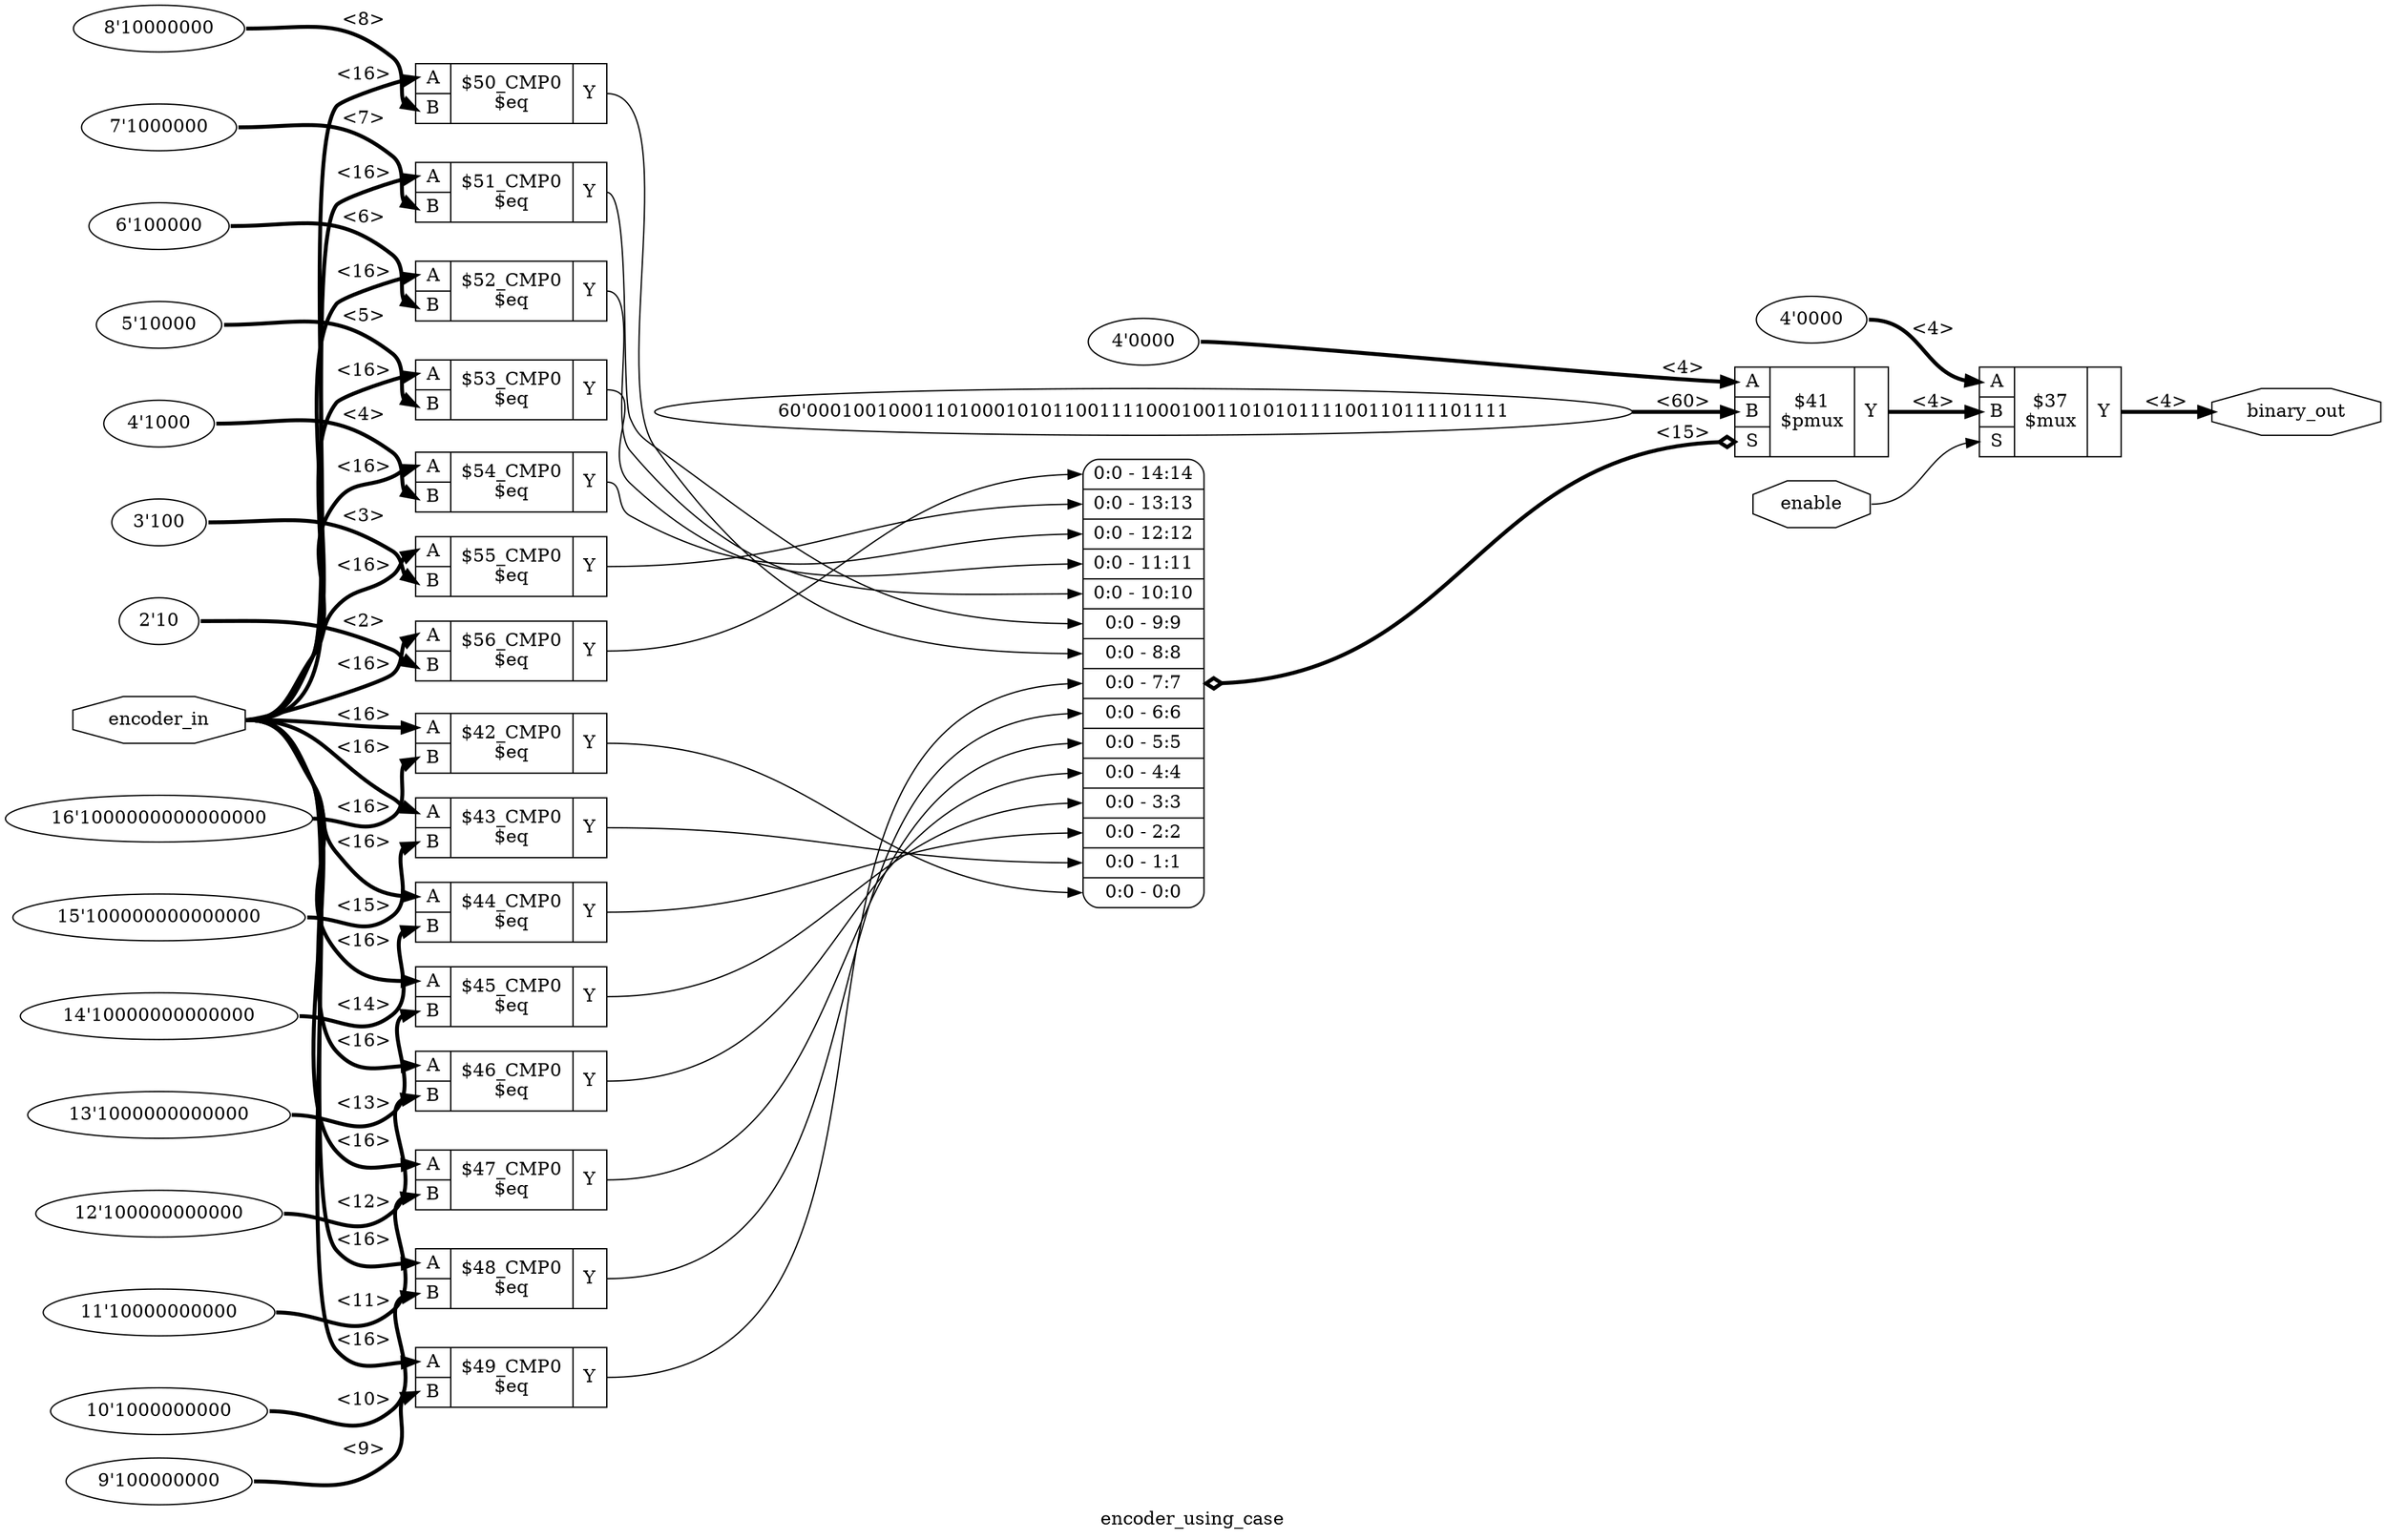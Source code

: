 digraph "encoder_using_case" {
label="encoder_using_case";
rankdir="LR";
remincross=true;
n2 [ shape=octagon, label="binary_out", color="black", fontcolor="black" ];
n3 [ shape=octagon, label="enable", color="black", fontcolor="black" ];
n4 [ shape=octagon, label="encoder_in", color="black", fontcolor="black" ];
v0 [ label="4'0000" ];
c25 [ shape=record, label="{{<p21> A|<p22> B|<p23> S}|$37\n$mux|{<p24> Y}}" ];
v1 [ label="16'1000000000000000" ];
c26 [ shape=record, label="{{<p21> A|<p22> B}|$42_CMP0\n$eq|{<p24> Y}}" ];
v2 [ label="4'0000" ];
v3 [ label="60'000100100011010001010110011110001001101010111100110111101111" ];
c27 [ shape=record, label="{{<p21> A|<p22> B|<p23> S}|$41\n$pmux|{<p24> Y}}" ];
x4 [ shape=record, style=rounded, label="<s14> 0:0 - 14:14 |<s13> 0:0 - 13:13 |<s12> 0:0 - 12:12 |<s11> 0:0 - 11:11 |<s10> 0:0 - 10:10 |<s9> 0:0 - 9:9 |<s8> 0:0 - 8:8 |<s7> 0:0 - 7:7 |<s6> 0:0 - 6:6 |<s5> 0:0 - 5:5 |<s4> 0:0 - 4:4 |<s3> 0:0 - 3:3 |<s2> 0:0 - 2:2 |<s1> 0:0 - 1:1 |<s0> 0:0 - 0:0 " ];
x4:e -> c27:p23:w [arrowhead=odiamond, arrowtail=odiamond, dir=both, color="black", style="setlinewidth(3)", label="<15>"];
v5 [ label="15'100000000000000" ];
c28 [ shape=record, label="{{<p21> A|<p22> B}|$43_CMP0\n$eq|{<p24> Y}}" ];
v6 [ label="14'10000000000000" ];
c29 [ shape=record, label="{{<p21> A|<p22> B}|$44_CMP0\n$eq|{<p24> Y}}" ];
v7 [ label="13'1000000000000" ];
c30 [ shape=record, label="{{<p21> A|<p22> B}|$45_CMP0\n$eq|{<p24> Y}}" ];
v8 [ label="12'100000000000" ];
c31 [ shape=record, label="{{<p21> A|<p22> B}|$46_CMP0\n$eq|{<p24> Y}}" ];
v9 [ label="11'10000000000" ];
c32 [ shape=record, label="{{<p21> A|<p22> B}|$47_CMP0\n$eq|{<p24> Y}}" ];
v10 [ label="10'1000000000" ];
c33 [ shape=record, label="{{<p21> A|<p22> B}|$48_CMP0\n$eq|{<p24> Y}}" ];
v11 [ label="9'100000000" ];
c34 [ shape=record, label="{{<p21> A|<p22> B}|$49_CMP0\n$eq|{<p24> Y}}" ];
v12 [ label="8'10000000" ];
c35 [ shape=record, label="{{<p21> A|<p22> B}|$50_CMP0\n$eq|{<p24> Y}}" ];
v13 [ label="7'1000000" ];
c36 [ shape=record, label="{{<p21> A|<p22> B}|$51_CMP0\n$eq|{<p24> Y}}" ];
v14 [ label="6'100000" ];
c37 [ shape=record, label="{{<p21> A|<p22> B}|$52_CMP0\n$eq|{<p24> Y}}" ];
v15 [ label="5'10000" ];
c38 [ shape=record, label="{{<p21> A|<p22> B}|$53_CMP0\n$eq|{<p24> Y}}" ];
v16 [ label="4'1000" ];
c39 [ shape=record, label="{{<p21> A|<p22> B}|$54_CMP0\n$eq|{<p24> Y}}" ];
v17 [ label="3'100" ];
c40 [ shape=record, label="{{<p21> A|<p22> B}|$55_CMP0\n$eq|{<p24> Y}}" ];
v18 [ label="2'10" ];
c41 [ shape=record, label="{{<p21> A|<p22> B}|$56_CMP0\n$eq|{<p24> Y}}" ];
c31:p24:e -> x4:s4:w [color="black", label=""];
c32:p24:e -> x4:s5:w [color="black", label=""];
c33:p24:e -> x4:s6:w [color="black", label=""];
c34:p24:e -> x4:s7:w [color="black", label=""];
c35:p24:e -> x4:s8:w [color="black", label=""];
c36:p24:e -> x4:s9:w [color="black", label=""];
c37:p24:e -> x4:s10:w [color="black", label=""];
c38:p24:e -> x4:s11:w [color="black", label=""];
c39:p24:e -> x4:s12:w [color="black", label=""];
c40:p24:e -> x4:s13:w [color="black", label=""];
c25:p24:e -> n2:w [color="black", style="setlinewidth(3)", label="<4>"];
c41:p24:e -> x4:s14:w [color="black", label=""];
n3:e -> c25:p23:w [color="black", label=""];
n4:e -> c26:p21:w [color="black", style="setlinewidth(3)", label="<16>"];
n4:e -> c28:p21:w [color="black", style="setlinewidth(3)", label="<16>"];
n4:e -> c29:p21:w [color="black", style="setlinewidth(3)", label="<16>"];
n4:e -> c30:p21:w [color="black", style="setlinewidth(3)", label="<16>"];
n4:e -> c31:p21:w [color="black", style="setlinewidth(3)", label="<16>"];
n4:e -> c32:p21:w [color="black", style="setlinewidth(3)", label="<16>"];
n4:e -> c33:p21:w [color="black", style="setlinewidth(3)", label="<16>"];
n4:e -> c34:p21:w [color="black", style="setlinewidth(3)", label="<16>"];
n4:e -> c35:p21:w [color="black", style="setlinewidth(3)", label="<16>"];
n4:e -> c36:p21:w [color="black", style="setlinewidth(3)", label="<16>"];
n4:e -> c37:p21:w [color="black", style="setlinewidth(3)", label="<16>"];
n4:e -> c38:p21:w [color="black", style="setlinewidth(3)", label="<16>"];
n4:e -> c39:p21:w [color="black", style="setlinewidth(3)", label="<16>"];
n4:e -> c40:p21:w [color="black", style="setlinewidth(3)", label="<16>"];
n4:e -> c41:p21:w [color="black", style="setlinewidth(3)", label="<16>"];
c27:p24:e -> c25:p22:w [color="black", style="setlinewidth(3)", label="<4>"];
c26:p24:e -> x4:s0:w [color="black", label=""];
c28:p24:e -> x4:s1:w [color="black", label=""];
c29:p24:e -> x4:s2:w [color="black", label=""];
c30:p24:e -> x4:s3:w [color="black", label=""];
v0:e -> c25:p21:w [color="black", style="setlinewidth(3)", label="<4>"];
v1:e -> c26:p22:w [color="black", style="setlinewidth(3)", label="<16>"];
v10:e -> c33:p22:w [color="black", style="setlinewidth(3)", label="<10>"];
v11:e -> c34:p22:w [color="black", style="setlinewidth(3)", label="<9>"];
v12:e -> c35:p22:w [color="black", style="setlinewidth(3)", label="<8>"];
v13:e -> c36:p22:w [color="black", style="setlinewidth(3)", label="<7>"];
v14:e -> c37:p22:w [color="black", style="setlinewidth(3)", label="<6>"];
v15:e -> c38:p22:w [color="black", style="setlinewidth(3)", label="<5>"];
v16:e -> c39:p22:w [color="black", style="setlinewidth(3)", label="<4>"];
v17:e -> c40:p22:w [color="black", style="setlinewidth(3)", label="<3>"];
v18:e -> c41:p22:w [color="black", style="setlinewidth(3)", label="<2>"];
v2:e -> c27:p21:w [color="black", style="setlinewidth(3)", label="<4>"];
v3:e -> c27:p22:w [color="black", style="setlinewidth(3)", label="<60>"];
v5:e -> c28:p22:w [color="black", style="setlinewidth(3)", label="<15>"];
v6:e -> c29:p22:w [color="black", style="setlinewidth(3)", label="<14>"];
v7:e -> c30:p22:w [color="black", style="setlinewidth(3)", label="<13>"];
v8:e -> c31:p22:w [color="black", style="setlinewidth(3)", label="<12>"];
v9:e -> c32:p22:w [color="black", style="setlinewidth(3)", label="<11>"];
}
